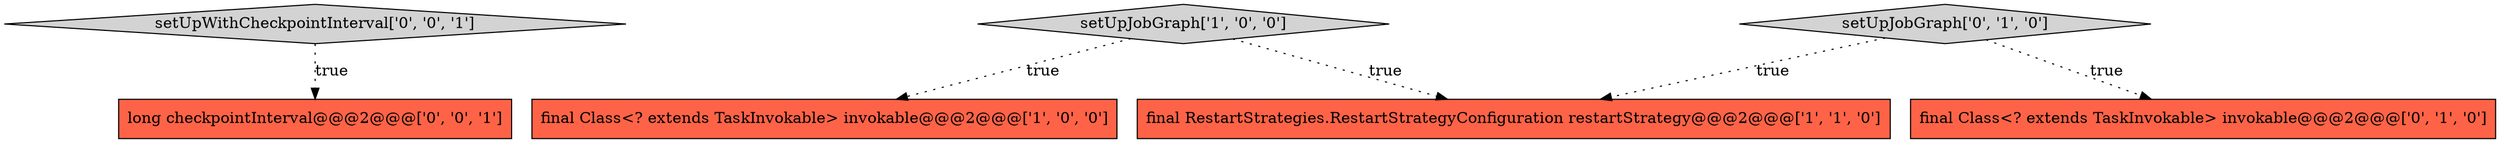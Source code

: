 digraph {
5 [style = filled, label = "setUpWithCheckpointInterval['0', '0', '1']", fillcolor = lightgray, shape = diamond image = "AAA0AAABBB3BBB"];
6 [style = filled, label = "long checkpointInterval@@@2@@@['0', '0', '1']", fillcolor = tomato, shape = box image = "AAA0AAABBB3BBB"];
2 [style = filled, label = "setUpJobGraph['1', '0', '0']", fillcolor = lightgray, shape = diamond image = "AAA0AAABBB1BBB"];
0 [style = filled, label = "final Class<? extends TaskInvokable> invokable@@@2@@@['1', '0', '0']", fillcolor = tomato, shape = box image = "AAA0AAABBB1BBB"];
3 [style = filled, label = "final Class<? extends TaskInvokable> invokable@@@2@@@['0', '1', '0']", fillcolor = tomato, shape = box image = "AAA0AAABBB2BBB"];
1 [style = filled, label = "final RestartStrategies.RestartStrategyConfiguration restartStrategy@@@2@@@['1', '1', '0']", fillcolor = tomato, shape = box image = "AAA0AAABBB1BBB"];
4 [style = filled, label = "setUpJobGraph['0', '1', '0']", fillcolor = lightgray, shape = diamond image = "AAA0AAABBB2BBB"];
5->6 [style = dotted, label="true"];
2->0 [style = dotted, label="true"];
4->3 [style = dotted, label="true"];
4->1 [style = dotted, label="true"];
2->1 [style = dotted, label="true"];
}
